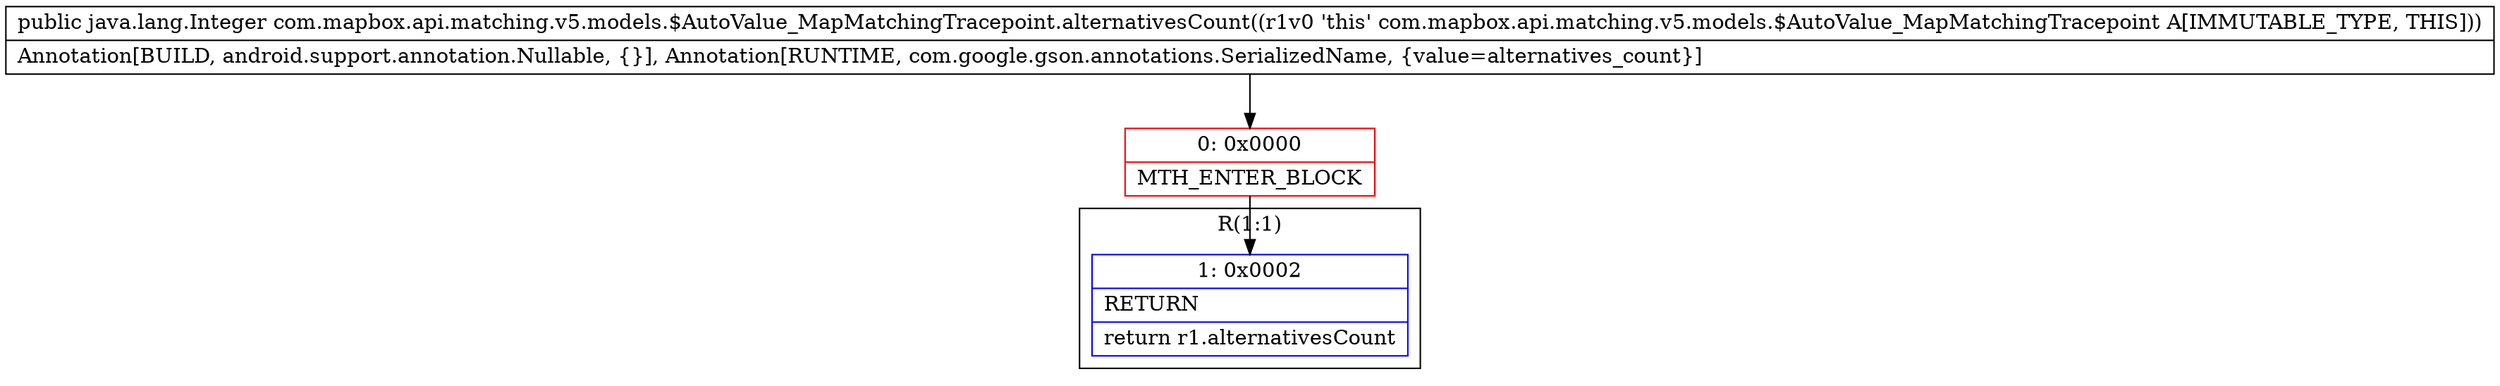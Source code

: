digraph "CFG forcom.mapbox.api.matching.v5.models.$AutoValue_MapMatchingTracepoint.alternativesCount()Ljava\/lang\/Integer;" {
subgraph cluster_Region_1750135865 {
label = "R(1:1)";
node [shape=record,color=blue];
Node_1 [shape=record,label="{1\:\ 0x0002|RETURN\l|return r1.alternativesCount\l}"];
}
Node_0 [shape=record,color=red,label="{0\:\ 0x0000|MTH_ENTER_BLOCK\l}"];
MethodNode[shape=record,label="{public java.lang.Integer com.mapbox.api.matching.v5.models.$AutoValue_MapMatchingTracepoint.alternativesCount((r1v0 'this' com.mapbox.api.matching.v5.models.$AutoValue_MapMatchingTracepoint A[IMMUTABLE_TYPE, THIS]))  | Annotation[BUILD, android.support.annotation.Nullable, \{\}], Annotation[RUNTIME, com.google.gson.annotations.SerializedName, \{value=alternatives_count\}]\l}"];
MethodNode -> Node_0;
Node_0 -> Node_1;
}

